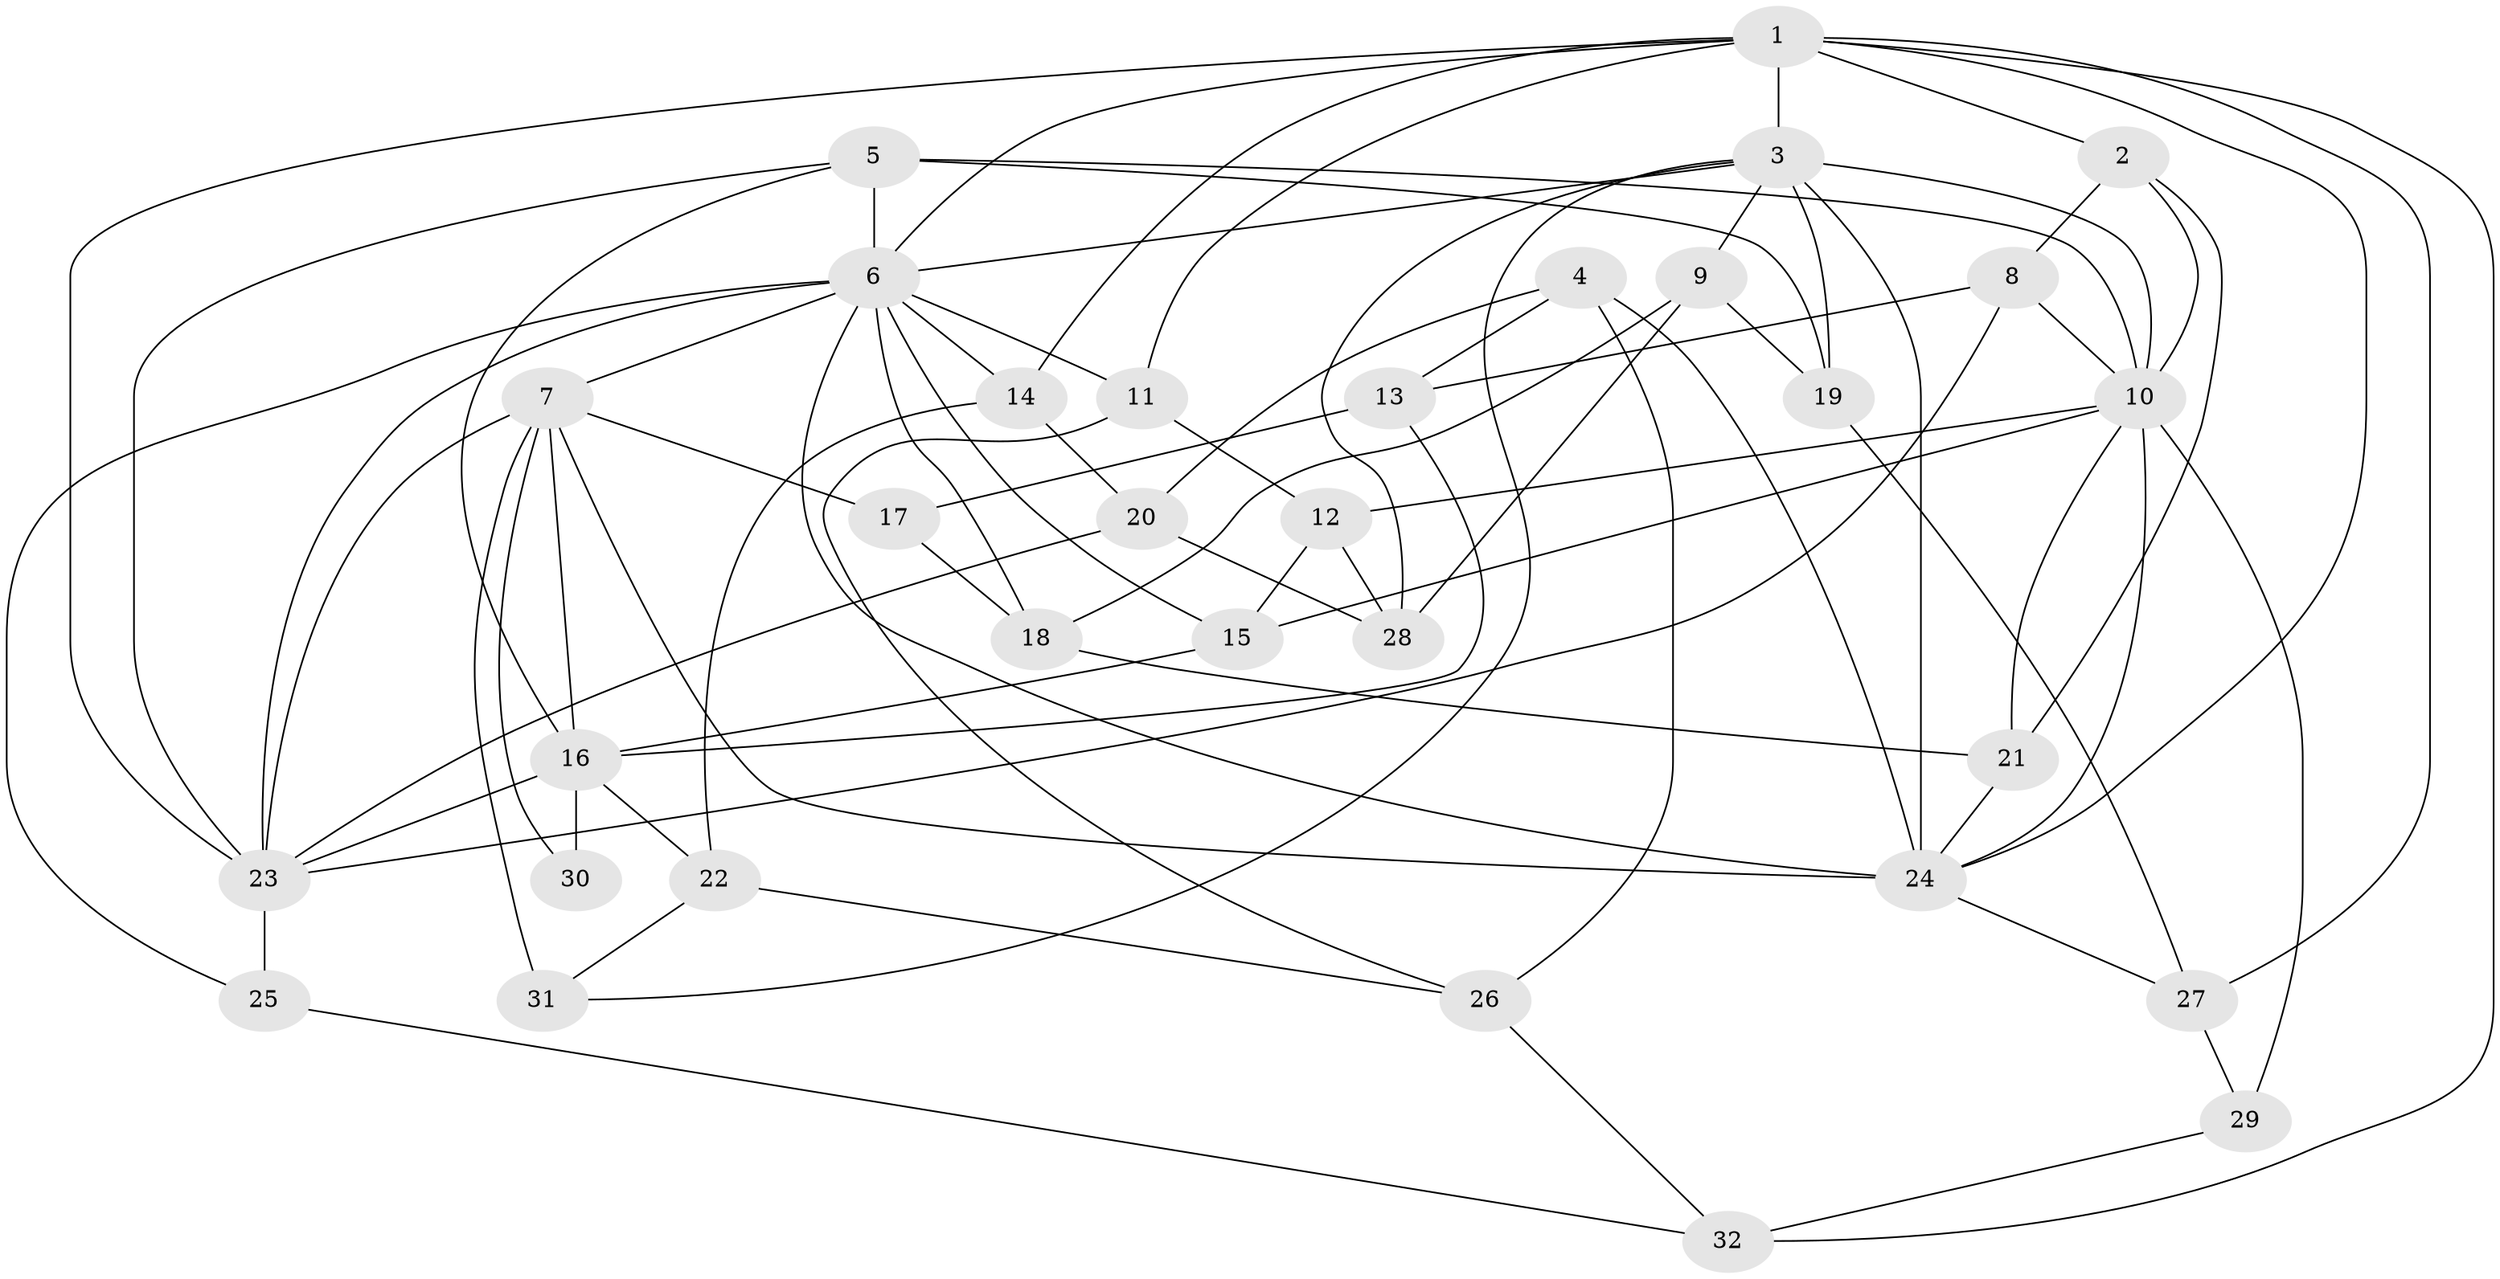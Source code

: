 // original degree distribution, {4: 1.0}
// Generated by graph-tools (version 1.1) at 2025/38/03/09/25 02:38:07]
// undirected, 32 vertices, 79 edges
graph export_dot {
graph [start="1"]
  node [color=gray90,style=filled];
  1;
  2;
  3;
  4;
  5;
  6;
  7;
  8;
  9;
  10;
  11;
  12;
  13;
  14;
  15;
  16;
  17;
  18;
  19;
  20;
  21;
  22;
  23;
  24;
  25;
  26;
  27;
  28;
  29;
  30;
  31;
  32;
  1 -- 2 [weight=1.0];
  1 -- 3 [weight=2.0];
  1 -- 6 [weight=1.0];
  1 -- 11 [weight=1.0];
  1 -- 14 [weight=1.0];
  1 -- 23 [weight=1.0];
  1 -- 24 [weight=1.0];
  1 -- 27 [weight=1.0];
  1 -- 32 [weight=1.0];
  2 -- 8 [weight=1.0];
  2 -- 10 [weight=1.0];
  2 -- 21 [weight=1.0];
  3 -- 6 [weight=1.0];
  3 -- 9 [weight=1.0];
  3 -- 10 [weight=1.0];
  3 -- 19 [weight=1.0];
  3 -- 24 [weight=2.0];
  3 -- 28 [weight=1.0];
  3 -- 31 [weight=1.0];
  4 -- 13 [weight=1.0];
  4 -- 20 [weight=1.0];
  4 -- 24 [weight=1.0];
  4 -- 26 [weight=1.0];
  5 -- 6 [weight=2.0];
  5 -- 10 [weight=1.0];
  5 -- 16 [weight=1.0];
  5 -- 19 [weight=1.0];
  5 -- 23 [weight=1.0];
  6 -- 7 [weight=1.0];
  6 -- 11 [weight=1.0];
  6 -- 14 [weight=1.0];
  6 -- 15 [weight=1.0];
  6 -- 18 [weight=1.0];
  6 -- 23 [weight=1.0];
  6 -- 24 [weight=1.0];
  6 -- 25 [weight=1.0];
  7 -- 16 [weight=3.0];
  7 -- 17 [weight=2.0];
  7 -- 23 [weight=1.0];
  7 -- 24 [weight=2.0];
  7 -- 30 [weight=1.0];
  7 -- 31 [weight=2.0];
  8 -- 10 [weight=1.0];
  8 -- 13 [weight=1.0];
  8 -- 23 [weight=1.0];
  9 -- 18 [weight=1.0];
  9 -- 19 [weight=1.0];
  9 -- 28 [weight=1.0];
  10 -- 12 [weight=1.0];
  10 -- 15 [weight=1.0];
  10 -- 21 [weight=1.0];
  10 -- 24 [weight=1.0];
  10 -- 29 [weight=2.0];
  11 -- 12 [weight=1.0];
  11 -- 26 [weight=1.0];
  12 -- 15 [weight=1.0];
  12 -- 28 [weight=1.0];
  13 -- 16 [weight=1.0];
  13 -- 17 [weight=1.0];
  14 -- 20 [weight=1.0];
  14 -- 22 [weight=1.0];
  15 -- 16 [weight=1.0];
  16 -- 22 [weight=1.0];
  16 -- 23 [weight=2.0];
  16 -- 30 [weight=3.0];
  17 -- 18 [weight=1.0];
  18 -- 21 [weight=1.0];
  19 -- 27 [weight=1.0];
  20 -- 23 [weight=1.0];
  20 -- 28 [weight=1.0];
  21 -- 24 [weight=1.0];
  22 -- 26 [weight=1.0];
  22 -- 31 [weight=1.0];
  23 -- 25 [weight=2.0];
  24 -- 27 [weight=1.0];
  25 -- 32 [weight=1.0];
  26 -- 32 [weight=1.0];
  27 -- 29 [weight=1.0];
  29 -- 32 [weight=1.0];
}
